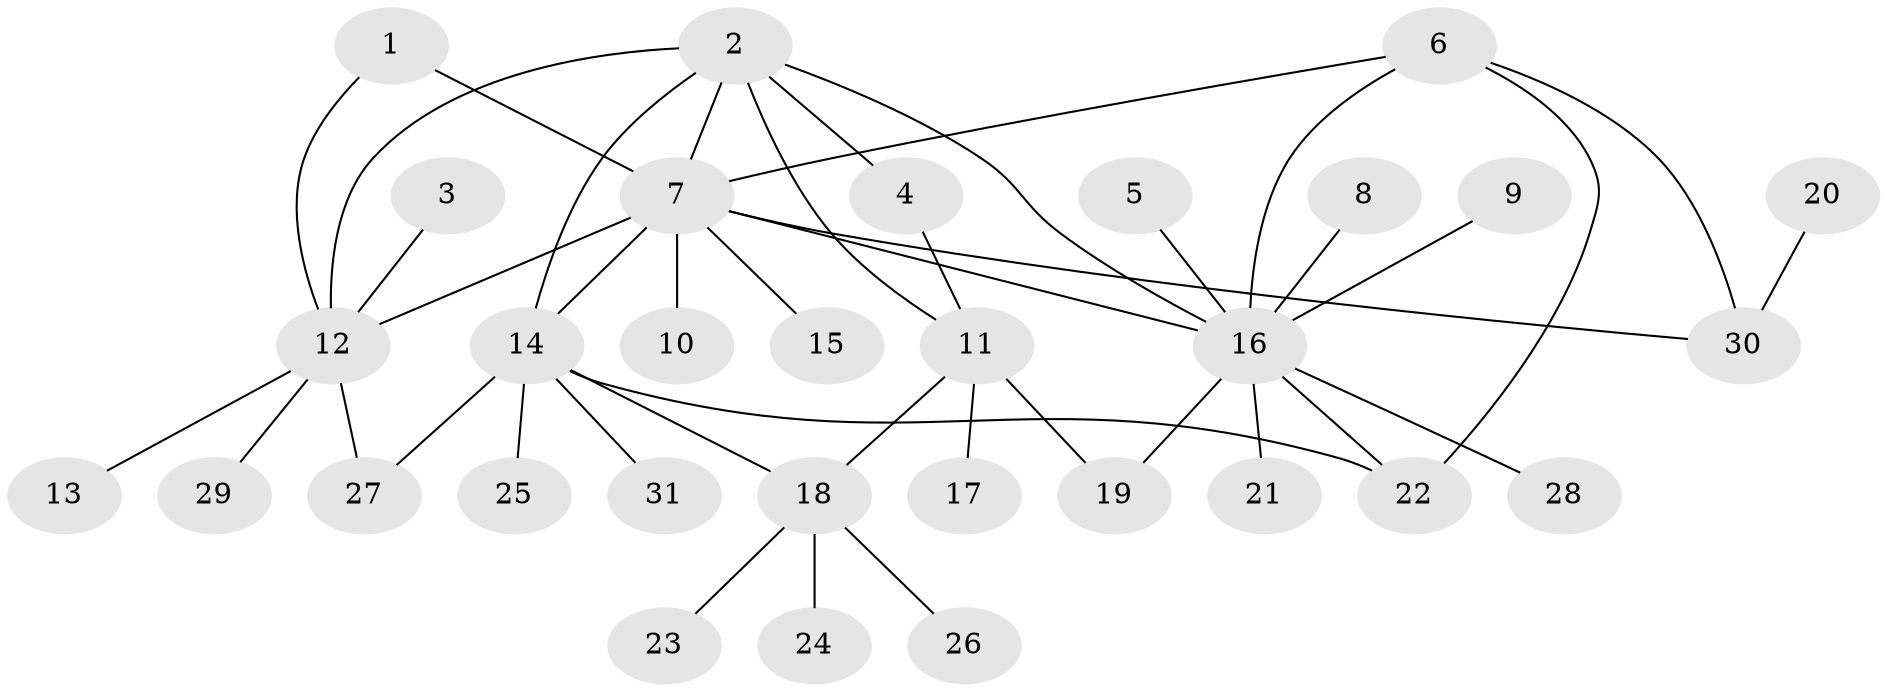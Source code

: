 // original degree distribution, {5: 0.06557377049180328, 6: 0.06557377049180328, 7: 0.04918032786885246, 4: 0.03278688524590164, 9: 0.01639344262295082, 2: 0.14754098360655737, 3: 0.11475409836065574, 1: 0.5081967213114754}
// Generated by graph-tools (version 1.1) at 2025/50/03/09/25 03:50:29]
// undirected, 31 vertices, 42 edges
graph export_dot {
graph [start="1"]
  node [color=gray90,style=filled];
  1;
  2;
  3;
  4;
  5;
  6;
  7;
  8;
  9;
  10;
  11;
  12;
  13;
  14;
  15;
  16;
  17;
  18;
  19;
  20;
  21;
  22;
  23;
  24;
  25;
  26;
  27;
  28;
  29;
  30;
  31;
  1 -- 7 [weight=1.0];
  1 -- 12 [weight=1.0];
  2 -- 4 [weight=1.0];
  2 -- 7 [weight=1.0];
  2 -- 11 [weight=1.0];
  2 -- 12 [weight=1.0];
  2 -- 14 [weight=1.0];
  2 -- 16 [weight=1.0];
  3 -- 12 [weight=1.0];
  4 -- 11 [weight=1.0];
  5 -- 16 [weight=1.0];
  6 -- 7 [weight=1.0];
  6 -- 16 [weight=1.0];
  6 -- 22 [weight=1.0];
  6 -- 30 [weight=1.0];
  7 -- 10 [weight=1.0];
  7 -- 12 [weight=1.0];
  7 -- 14 [weight=1.0];
  7 -- 15 [weight=1.0];
  7 -- 16 [weight=1.0];
  7 -- 30 [weight=1.0];
  8 -- 16 [weight=1.0];
  9 -- 16 [weight=1.0];
  11 -- 17 [weight=1.0];
  11 -- 18 [weight=1.0];
  11 -- 19 [weight=1.0];
  12 -- 13 [weight=1.0];
  12 -- 27 [weight=1.0];
  12 -- 29 [weight=1.0];
  14 -- 18 [weight=1.0];
  14 -- 22 [weight=2.0];
  14 -- 25 [weight=1.0];
  14 -- 27 [weight=1.0];
  14 -- 31 [weight=1.0];
  16 -- 19 [weight=2.0];
  16 -- 21 [weight=1.0];
  16 -- 22 [weight=1.0];
  16 -- 28 [weight=1.0];
  18 -- 23 [weight=1.0];
  18 -- 24 [weight=1.0];
  18 -- 26 [weight=1.0];
  20 -- 30 [weight=1.0];
}
